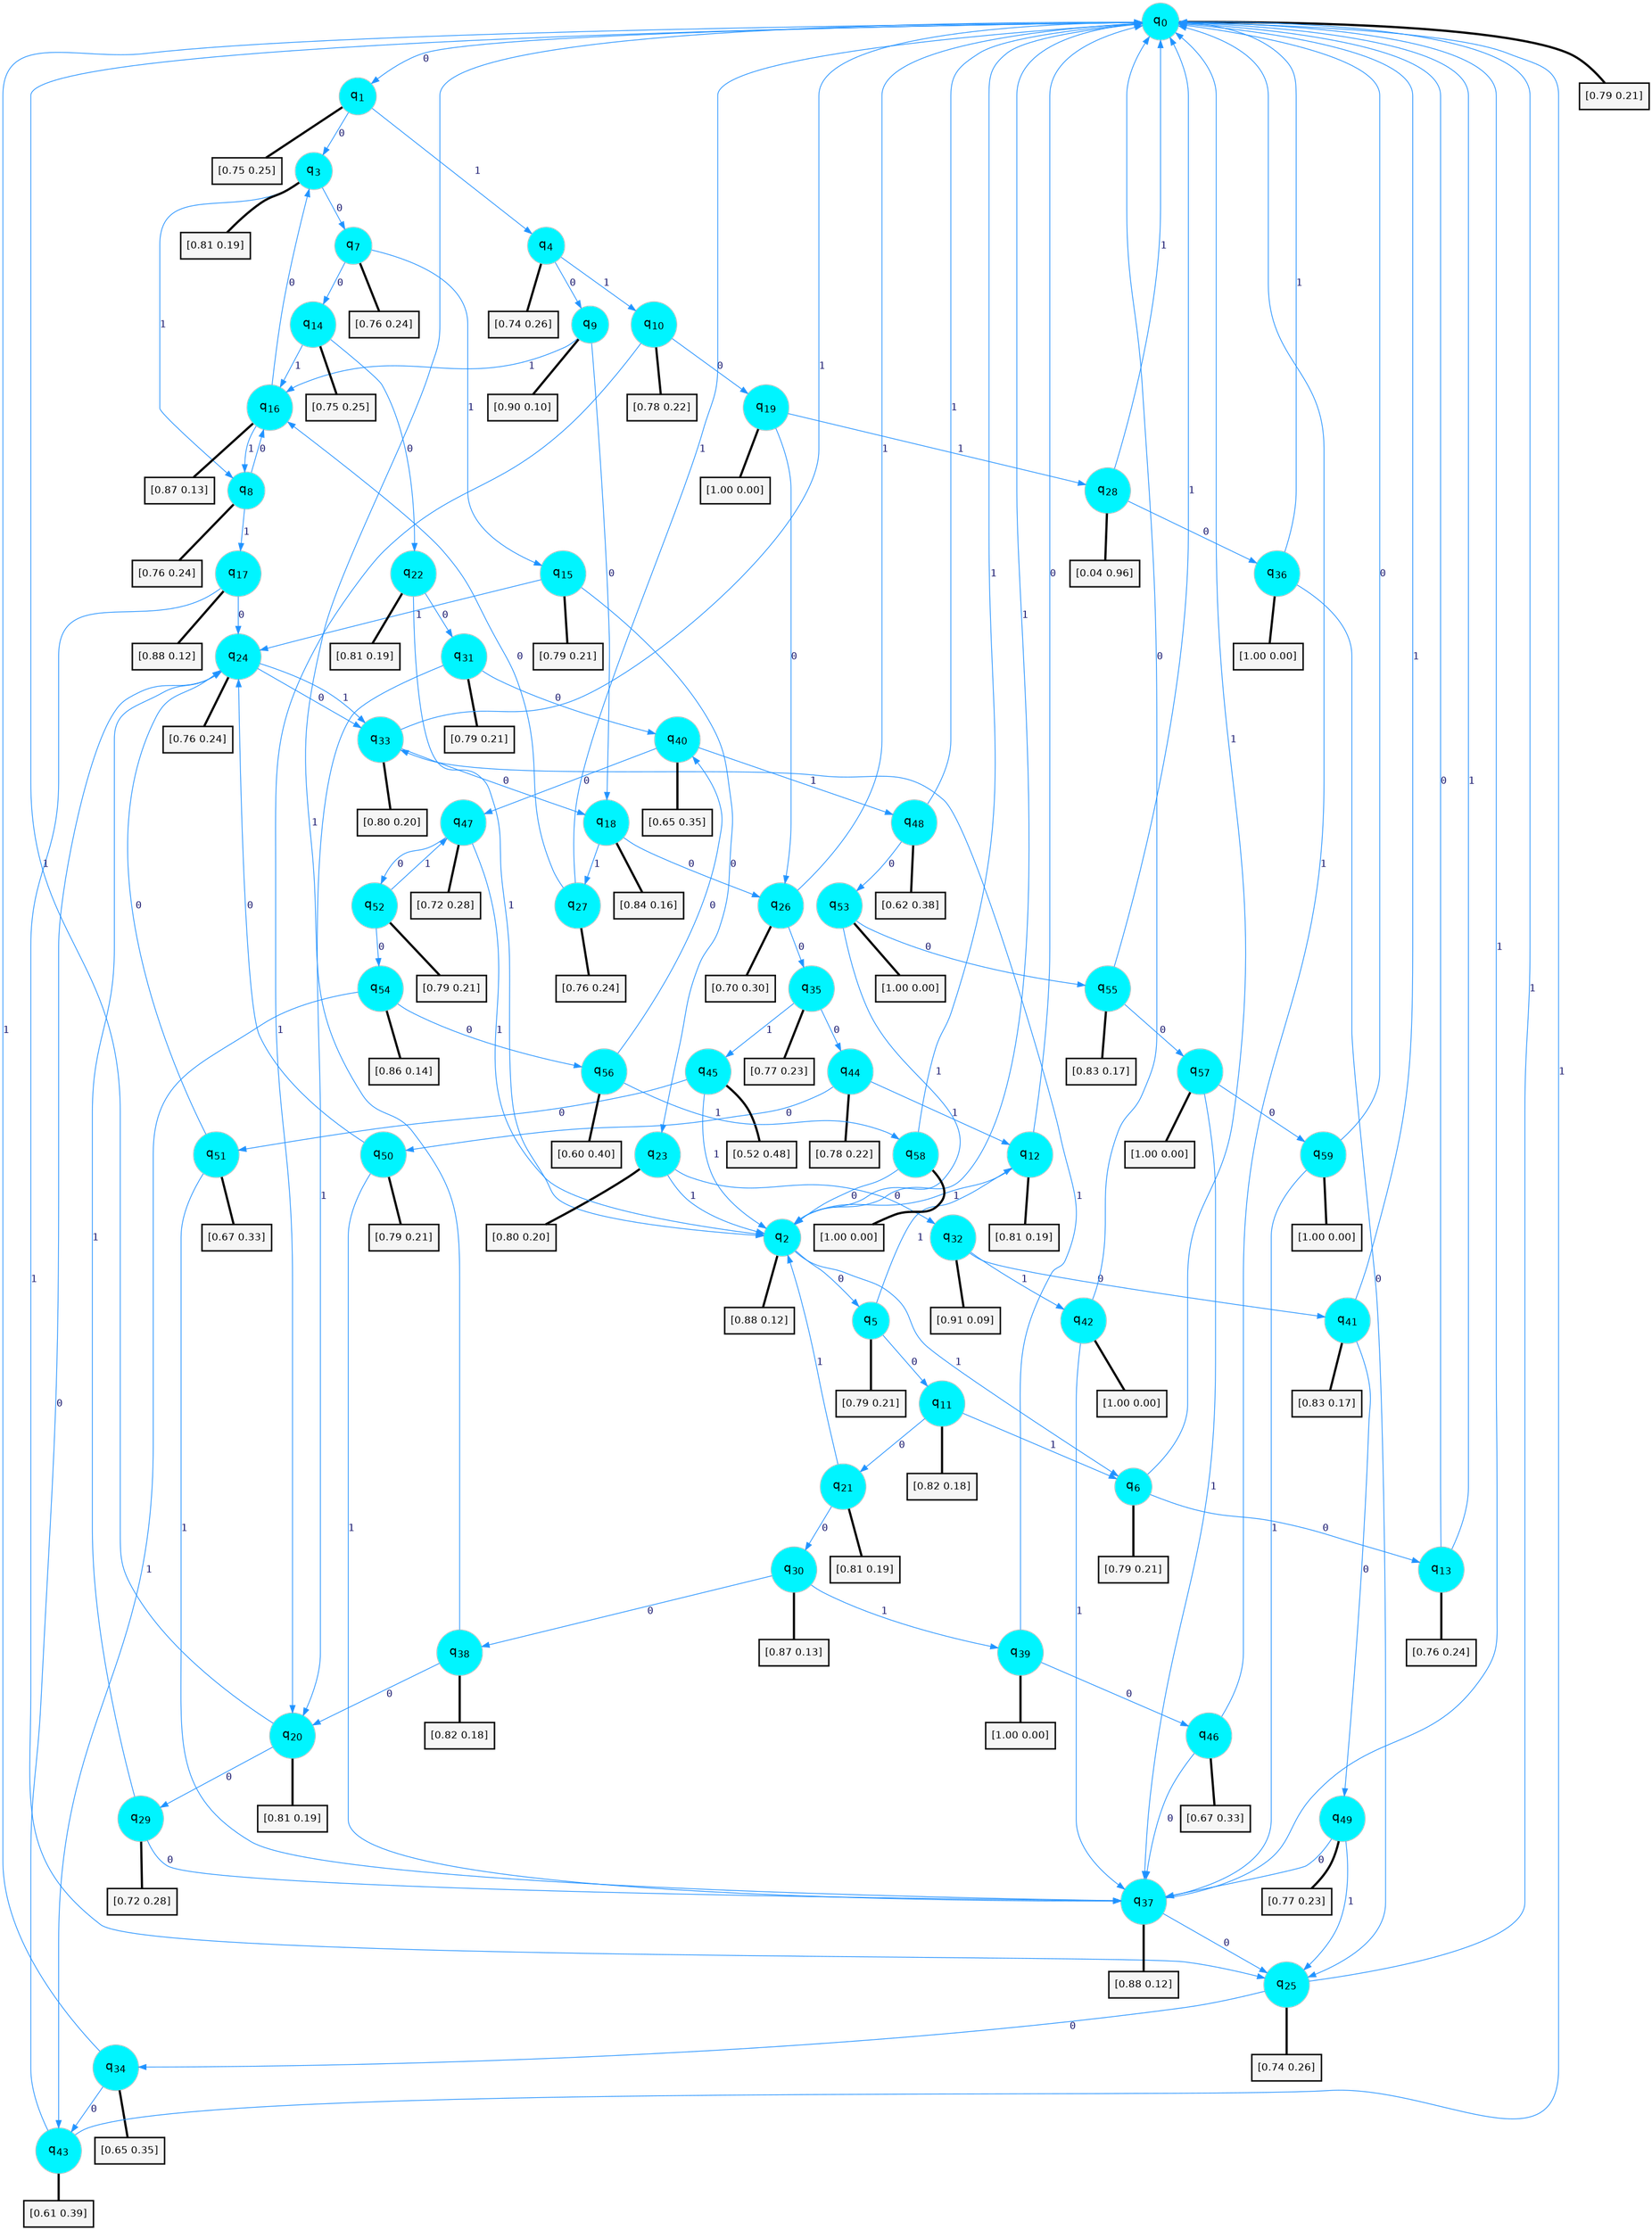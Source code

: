 digraph G {
graph [
bgcolor=transparent, dpi=300, rankdir=TD, size="40,25"];
node [
color=gray, fillcolor=turquoise1, fontcolor=black, fontname=Helvetica, fontsize=16, fontweight=bold, shape=circle, style=filled];
edge [
arrowsize=1, color=dodgerblue1, fontcolor=midnightblue, fontname=courier, fontweight=bold, penwidth=1, style=solid, weight=20];
0[label=<q<SUB>0</SUB>>];
1[label=<q<SUB>1</SUB>>];
2[label=<q<SUB>2</SUB>>];
3[label=<q<SUB>3</SUB>>];
4[label=<q<SUB>4</SUB>>];
5[label=<q<SUB>5</SUB>>];
6[label=<q<SUB>6</SUB>>];
7[label=<q<SUB>7</SUB>>];
8[label=<q<SUB>8</SUB>>];
9[label=<q<SUB>9</SUB>>];
10[label=<q<SUB>10</SUB>>];
11[label=<q<SUB>11</SUB>>];
12[label=<q<SUB>12</SUB>>];
13[label=<q<SUB>13</SUB>>];
14[label=<q<SUB>14</SUB>>];
15[label=<q<SUB>15</SUB>>];
16[label=<q<SUB>16</SUB>>];
17[label=<q<SUB>17</SUB>>];
18[label=<q<SUB>18</SUB>>];
19[label=<q<SUB>19</SUB>>];
20[label=<q<SUB>20</SUB>>];
21[label=<q<SUB>21</SUB>>];
22[label=<q<SUB>22</SUB>>];
23[label=<q<SUB>23</SUB>>];
24[label=<q<SUB>24</SUB>>];
25[label=<q<SUB>25</SUB>>];
26[label=<q<SUB>26</SUB>>];
27[label=<q<SUB>27</SUB>>];
28[label=<q<SUB>28</SUB>>];
29[label=<q<SUB>29</SUB>>];
30[label=<q<SUB>30</SUB>>];
31[label=<q<SUB>31</SUB>>];
32[label=<q<SUB>32</SUB>>];
33[label=<q<SUB>33</SUB>>];
34[label=<q<SUB>34</SUB>>];
35[label=<q<SUB>35</SUB>>];
36[label=<q<SUB>36</SUB>>];
37[label=<q<SUB>37</SUB>>];
38[label=<q<SUB>38</SUB>>];
39[label=<q<SUB>39</SUB>>];
40[label=<q<SUB>40</SUB>>];
41[label=<q<SUB>41</SUB>>];
42[label=<q<SUB>42</SUB>>];
43[label=<q<SUB>43</SUB>>];
44[label=<q<SUB>44</SUB>>];
45[label=<q<SUB>45</SUB>>];
46[label=<q<SUB>46</SUB>>];
47[label=<q<SUB>47</SUB>>];
48[label=<q<SUB>48</SUB>>];
49[label=<q<SUB>49</SUB>>];
50[label=<q<SUB>50</SUB>>];
51[label=<q<SUB>51</SUB>>];
52[label=<q<SUB>52</SUB>>];
53[label=<q<SUB>53</SUB>>];
54[label=<q<SUB>54</SUB>>];
55[label=<q<SUB>55</SUB>>];
56[label=<q<SUB>56</SUB>>];
57[label=<q<SUB>57</SUB>>];
58[label=<q<SUB>58</SUB>>];
59[label=<q<SUB>59</SUB>>];
60[label="[0.79 0.21]", shape=box,fontcolor=black, fontname=Helvetica, fontsize=14, penwidth=2, fillcolor=whitesmoke,color=black];
61[label="[0.75 0.25]", shape=box,fontcolor=black, fontname=Helvetica, fontsize=14, penwidth=2, fillcolor=whitesmoke,color=black];
62[label="[0.88 0.12]", shape=box,fontcolor=black, fontname=Helvetica, fontsize=14, penwidth=2, fillcolor=whitesmoke,color=black];
63[label="[0.81 0.19]", shape=box,fontcolor=black, fontname=Helvetica, fontsize=14, penwidth=2, fillcolor=whitesmoke,color=black];
64[label="[0.74 0.26]", shape=box,fontcolor=black, fontname=Helvetica, fontsize=14, penwidth=2, fillcolor=whitesmoke,color=black];
65[label="[0.79 0.21]", shape=box,fontcolor=black, fontname=Helvetica, fontsize=14, penwidth=2, fillcolor=whitesmoke,color=black];
66[label="[0.79 0.21]", shape=box,fontcolor=black, fontname=Helvetica, fontsize=14, penwidth=2, fillcolor=whitesmoke,color=black];
67[label="[0.76 0.24]", shape=box,fontcolor=black, fontname=Helvetica, fontsize=14, penwidth=2, fillcolor=whitesmoke,color=black];
68[label="[0.76 0.24]", shape=box,fontcolor=black, fontname=Helvetica, fontsize=14, penwidth=2, fillcolor=whitesmoke,color=black];
69[label="[0.90 0.10]", shape=box,fontcolor=black, fontname=Helvetica, fontsize=14, penwidth=2, fillcolor=whitesmoke,color=black];
70[label="[0.78 0.22]", shape=box,fontcolor=black, fontname=Helvetica, fontsize=14, penwidth=2, fillcolor=whitesmoke,color=black];
71[label="[0.82 0.18]", shape=box,fontcolor=black, fontname=Helvetica, fontsize=14, penwidth=2, fillcolor=whitesmoke,color=black];
72[label="[0.81 0.19]", shape=box,fontcolor=black, fontname=Helvetica, fontsize=14, penwidth=2, fillcolor=whitesmoke,color=black];
73[label="[0.76 0.24]", shape=box,fontcolor=black, fontname=Helvetica, fontsize=14, penwidth=2, fillcolor=whitesmoke,color=black];
74[label="[0.75 0.25]", shape=box,fontcolor=black, fontname=Helvetica, fontsize=14, penwidth=2, fillcolor=whitesmoke,color=black];
75[label="[0.79 0.21]", shape=box,fontcolor=black, fontname=Helvetica, fontsize=14, penwidth=2, fillcolor=whitesmoke,color=black];
76[label="[0.87 0.13]", shape=box,fontcolor=black, fontname=Helvetica, fontsize=14, penwidth=2, fillcolor=whitesmoke,color=black];
77[label="[0.88 0.12]", shape=box,fontcolor=black, fontname=Helvetica, fontsize=14, penwidth=2, fillcolor=whitesmoke,color=black];
78[label="[0.84 0.16]", shape=box,fontcolor=black, fontname=Helvetica, fontsize=14, penwidth=2, fillcolor=whitesmoke,color=black];
79[label="[1.00 0.00]", shape=box,fontcolor=black, fontname=Helvetica, fontsize=14, penwidth=2, fillcolor=whitesmoke,color=black];
80[label="[0.81 0.19]", shape=box,fontcolor=black, fontname=Helvetica, fontsize=14, penwidth=2, fillcolor=whitesmoke,color=black];
81[label="[0.81 0.19]", shape=box,fontcolor=black, fontname=Helvetica, fontsize=14, penwidth=2, fillcolor=whitesmoke,color=black];
82[label="[0.81 0.19]", shape=box,fontcolor=black, fontname=Helvetica, fontsize=14, penwidth=2, fillcolor=whitesmoke,color=black];
83[label="[0.80 0.20]", shape=box,fontcolor=black, fontname=Helvetica, fontsize=14, penwidth=2, fillcolor=whitesmoke,color=black];
84[label="[0.76 0.24]", shape=box,fontcolor=black, fontname=Helvetica, fontsize=14, penwidth=2, fillcolor=whitesmoke,color=black];
85[label="[0.74 0.26]", shape=box,fontcolor=black, fontname=Helvetica, fontsize=14, penwidth=2, fillcolor=whitesmoke,color=black];
86[label="[0.70 0.30]", shape=box,fontcolor=black, fontname=Helvetica, fontsize=14, penwidth=2, fillcolor=whitesmoke,color=black];
87[label="[0.76 0.24]", shape=box,fontcolor=black, fontname=Helvetica, fontsize=14, penwidth=2, fillcolor=whitesmoke,color=black];
88[label="[0.04 0.96]", shape=box,fontcolor=black, fontname=Helvetica, fontsize=14, penwidth=2, fillcolor=whitesmoke,color=black];
89[label="[0.72 0.28]", shape=box,fontcolor=black, fontname=Helvetica, fontsize=14, penwidth=2, fillcolor=whitesmoke,color=black];
90[label="[0.87 0.13]", shape=box,fontcolor=black, fontname=Helvetica, fontsize=14, penwidth=2, fillcolor=whitesmoke,color=black];
91[label="[0.79 0.21]", shape=box,fontcolor=black, fontname=Helvetica, fontsize=14, penwidth=2, fillcolor=whitesmoke,color=black];
92[label="[0.91 0.09]", shape=box,fontcolor=black, fontname=Helvetica, fontsize=14, penwidth=2, fillcolor=whitesmoke,color=black];
93[label="[0.80 0.20]", shape=box,fontcolor=black, fontname=Helvetica, fontsize=14, penwidth=2, fillcolor=whitesmoke,color=black];
94[label="[0.65 0.35]", shape=box,fontcolor=black, fontname=Helvetica, fontsize=14, penwidth=2, fillcolor=whitesmoke,color=black];
95[label="[0.77 0.23]", shape=box,fontcolor=black, fontname=Helvetica, fontsize=14, penwidth=2, fillcolor=whitesmoke,color=black];
96[label="[1.00 0.00]", shape=box,fontcolor=black, fontname=Helvetica, fontsize=14, penwidth=2, fillcolor=whitesmoke,color=black];
97[label="[0.88 0.12]", shape=box,fontcolor=black, fontname=Helvetica, fontsize=14, penwidth=2, fillcolor=whitesmoke,color=black];
98[label="[0.82 0.18]", shape=box,fontcolor=black, fontname=Helvetica, fontsize=14, penwidth=2, fillcolor=whitesmoke,color=black];
99[label="[1.00 0.00]", shape=box,fontcolor=black, fontname=Helvetica, fontsize=14, penwidth=2, fillcolor=whitesmoke,color=black];
100[label="[0.65 0.35]", shape=box,fontcolor=black, fontname=Helvetica, fontsize=14, penwidth=2, fillcolor=whitesmoke,color=black];
101[label="[0.83 0.17]", shape=box,fontcolor=black, fontname=Helvetica, fontsize=14, penwidth=2, fillcolor=whitesmoke,color=black];
102[label="[1.00 0.00]", shape=box,fontcolor=black, fontname=Helvetica, fontsize=14, penwidth=2, fillcolor=whitesmoke,color=black];
103[label="[0.61 0.39]", shape=box,fontcolor=black, fontname=Helvetica, fontsize=14, penwidth=2, fillcolor=whitesmoke,color=black];
104[label="[0.78 0.22]", shape=box,fontcolor=black, fontname=Helvetica, fontsize=14, penwidth=2, fillcolor=whitesmoke,color=black];
105[label="[0.52 0.48]", shape=box,fontcolor=black, fontname=Helvetica, fontsize=14, penwidth=2, fillcolor=whitesmoke,color=black];
106[label="[0.67 0.33]", shape=box,fontcolor=black, fontname=Helvetica, fontsize=14, penwidth=2, fillcolor=whitesmoke,color=black];
107[label="[0.72 0.28]", shape=box,fontcolor=black, fontname=Helvetica, fontsize=14, penwidth=2, fillcolor=whitesmoke,color=black];
108[label="[0.62 0.38]", shape=box,fontcolor=black, fontname=Helvetica, fontsize=14, penwidth=2, fillcolor=whitesmoke,color=black];
109[label="[0.77 0.23]", shape=box,fontcolor=black, fontname=Helvetica, fontsize=14, penwidth=2, fillcolor=whitesmoke,color=black];
110[label="[0.79 0.21]", shape=box,fontcolor=black, fontname=Helvetica, fontsize=14, penwidth=2, fillcolor=whitesmoke,color=black];
111[label="[0.67 0.33]", shape=box,fontcolor=black, fontname=Helvetica, fontsize=14, penwidth=2, fillcolor=whitesmoke,color=black];
112[label="[0.79 0.21]", shape=box,fontcolor=black, fontname=Helvetica, fontsize=14, penwidth=2, fillcolor=whitesmoke,color=black];
113[label="[1.00 0.00]", shape=box,fontcolor=black, fontname=Helvetica, fontsize=14, penwidth=2, fillcolor=whitesmoke,color=black];
114[label="[0.86 0.14]", shape=box,fontcolor=black, fontname=Helvetica, fontsize=14, penwidth=2, fillcolor=whitesmoke,color=black];
115[label="[0.83 0.17]", shape=box,fontcolor=black, fontname=Helvetica, fontsize=14, penwidth=2, fillcolor=whitesmoke,color=black];
116[label="[0.60 0.40]", shape=box,fontcolor=black, fontname=Helvetica, fontsize=14, penwidth=2, fillcolor=whitesmoke,color=black];
117[label="[1.00 0.00]", shape=box,fontcolor=black, fontname=Helvetica, fontsize=14, penwidth=2, fillcolor=whitesmoke,color=black];
118[label="[1.00 0.00]", shape=box,fontcolor=black, fontname=Helvetica, fontsize=14, penwidth=2, fillcolor=whitesmoke,color=black];
119[label="[1.00 0.00]", shape=box,fontcolor=black, fontname=Helvetica, fontsize=14, penwidth=2, fillcolor=whitesmoke,color=black];
0->1 [label=0];
0->2 [label=1];
0->60 [arrowhead=none, penwidth=3,color=black];
1->3 [label=0];
1->4 [label=1];
1->61 [arrowhead=none, penwidth=3,color=black];
2->5 [label=0];
2->6 [label=1];
2->62 [arrowhead=none, penwidth=3,color=black];
3->7 [label=0];
3->8 [label=1];
3->63 [arrowhead=none, penwidth=3,color=black];
4->9 [label=0];
4->10 [label=1];
4->64 [arrowhead=none, penwidth=3,color=black];
5->11 [label=0];
5->12 [label=1];
5->65 [arrowhead=none, penwidth=3,color=black];
6->13 [label=0];
6->0 [label=1];
6->66 [arrowhead=none, penwidth=3,color=black];
7->14 [label=0];
7->15 [label=1];
7->67 [arrowhead=none, penwidth=3,color=black];
8->16 [label=0];
8->17 [label=1];
8->68 [arrowhead=none, penwidth=3,color=black];
9->18 [label=0];
9->16 [label=1];
9->69 [arrowhead=none, penwidth=3,color=black];
10->19 [label=0];
10->20 [label=1];
10->70 [arrowhead=none, penwidth=3,color=black];
11->21 [label=0];
11->6 [label=1];
11->71 [arrowhead=none, penwidth=3,color=black];
12->0 [label=0];
12->2 [label=1];
12->72 [arrowhead=none, penwidth=3,color=black];
13->0 [label=0];
13->0 [label=1];
13->73 [arrowhead=none, penwidth=3,color=black];
14->22 [label=0];
14->16 [label=1];
14->74 [arrowhead=none, penwidth=3,color=black];
15->23 [label=0];
15->24 [label=1];
15->75 [arrowhead=none, penwidth=3,color=black];
16->3 [label=0];
16->8 [label=1];
16->76 [arrowhead=none, penwidth=3,color=black];
17->24 [label=0];
17->25 [label=1];
17->77 [arrowhead=none, penwidth=3,color=black];
18->26 [label=0];
18->27 [label=1];
18->78 [arrowhead=none, penwidth=3,color=black];
19->26 [label=0];
19->28 [label=1];
19->79 [arrowhead=none, penwidth=3,color=black];
20->29 [label=0];
20->0 [label=1];
20->80 [arrowhead=none, penwidth=3,color=black];
21->30 [label=0];
21->2 [label=1];
21->81 [arrowhead=none, penwidth=3,color=black];
22->31 [label=0];
22->2 [label=1];
22->82 [arrowhead=none, penwidth=3,color=black];
23->32 [label=0];
23->2 [label=1];
23->83 [arrowhead=none, penwidth=3,color=black];
24->33 [label=0];
24->33 [label=1];
24->84 [arrowhead=none, penwidth=3,color=black];
25->34 [label=0];
25->0 [label=1];
25->85 [arrowhead=none, penwidth=3,color=black];
26->35 [label=0];
26->0 [label=1];
26->86 [arrowhead=none, penwidth=3,color=black];
27->16 [label=0];
27->0 [label=1];
27->87 [arrowhead=none, penwidth=3,color=black];
28->36 [label=0];
28->0 [label=1];
28->88 [arrowhead=none, penwidth=3,color=black];
29->37 [label=0];
29->24 [label=1];
29->89 [arrowhead=none, penwidth=3,color=black];
30->38 [label=0];
30->39 [label=1];
30->90 [arrowhead=none, penwidth=3,color=black];
31->40 [label=0];
31->20 [label=1];
31->91 [arrowhead=none, penwidth=3,color=black];
32->41 [label=0];
32->42 [label=1];
32->92 [arrowhead=none, penwidth=3,color=black];
33->18 [label=0];
33->0 [label=1];
33->93 [arrowhead=none, penwidth=3,color=black];
34->43 [label=0];
34->0 [label=1];
34->94 [arrowhead=none, penwidth=3,color=black];
35->44 [label=0];
35->45 [label=1];
35->95 [arrowhead=none, penwidth=3,color=black];
36->25 [label=0];
36->0 [label=1];
36->96 [arrowhead=none, penwidth=3,color=black];
37->25 [label=0];
37->0 [label=1];
37->97 [arrowhead=none, penwidth=3,color=black];
38->20 [label=0];
38->0 [label=1];
38->98 [arrowhead=none, penwidth=3,color=black];
39->46 [label=0];
39->33 [label=1];
39->99 [arrowhead=none, penwidth=3,color=black];
40->47 [label=0];
40->48 [label=1];
40->100 [arrowhead=none, penwidth=3,color=black];
41->49 [label=0];
41->0 [label=1];
41->101 [arrowhead=none, penwidth=3,color=black];
42->0 [label=0];
42->37 [label=1];
42->102 [arrowhead=none, penwidth=3,color=black];
43->24 [label=0];
43->0 [label=1];
43->103 [arrowhead=none, penwidth=3,color=black];
44->50 [label=0];
44->12 [label=1];
44->104 [arrowhead=none, penwidth=3,color=black];
45->51 [label=0];
45->2 [label=1];
45->105 [arrowhead=none, penwidth=3,color=black];
46->37 [label=0];
46->0 [label=1];
46->106 [arrowhead=none, penwidth=3,color=black];
47->52 [label=0];
47->2 [label=1];
47->107 [arrowhead=none, penwidth=3,color=black];
48->53 [label=0];
48->0 [label=1];
48->108 [arrowhead=none, penwidth=3,color=black];
49->37 [label=0];
49->25 [label=1];
49->109 [arrowhead=none, penwidth=3,color=black];
50->24 [label=0];
50->37 [label=1];
50->110 [arrowhead=none, penwidth=3,color=black];
51->24 [label=0];
51->37 [label=1];
51->111 [arrowhead=none, penwidth=3,color=black];
52->54 [label=0];
52->47 [label=1];
52->112 [arrowhead=none, penwidth=3,color=black];
53->55 [label=0];
53->2 [label=1];
53->113 [arrowhead=none, penwidth=3,color=black];
54->56 [label=0];
54->43 [label=1];
54->114 [arrowhead=none, penwidth=3,color=black];
55->57 [label=0];
55->0 [label=1];
55->115 [arrowhead=none, penwidth=3,color=black];
56->40 [label=0];
56->58 [label=1];
56->116 [arrowhead=none, penwidth=3,color=black];
57->59 [label=0];
57->37 [label=1];
57->117 [arrowhead=none, penwidth=3,color=black];
58->2 [label=0];
58->0 [label=1];
58->118 [arrowhead=none, penwidth=3,color=black];
59->0 [label=0];
59->37 [label=1];
59->119 [arrowhead=none, penwidth=3,color=black];
}
